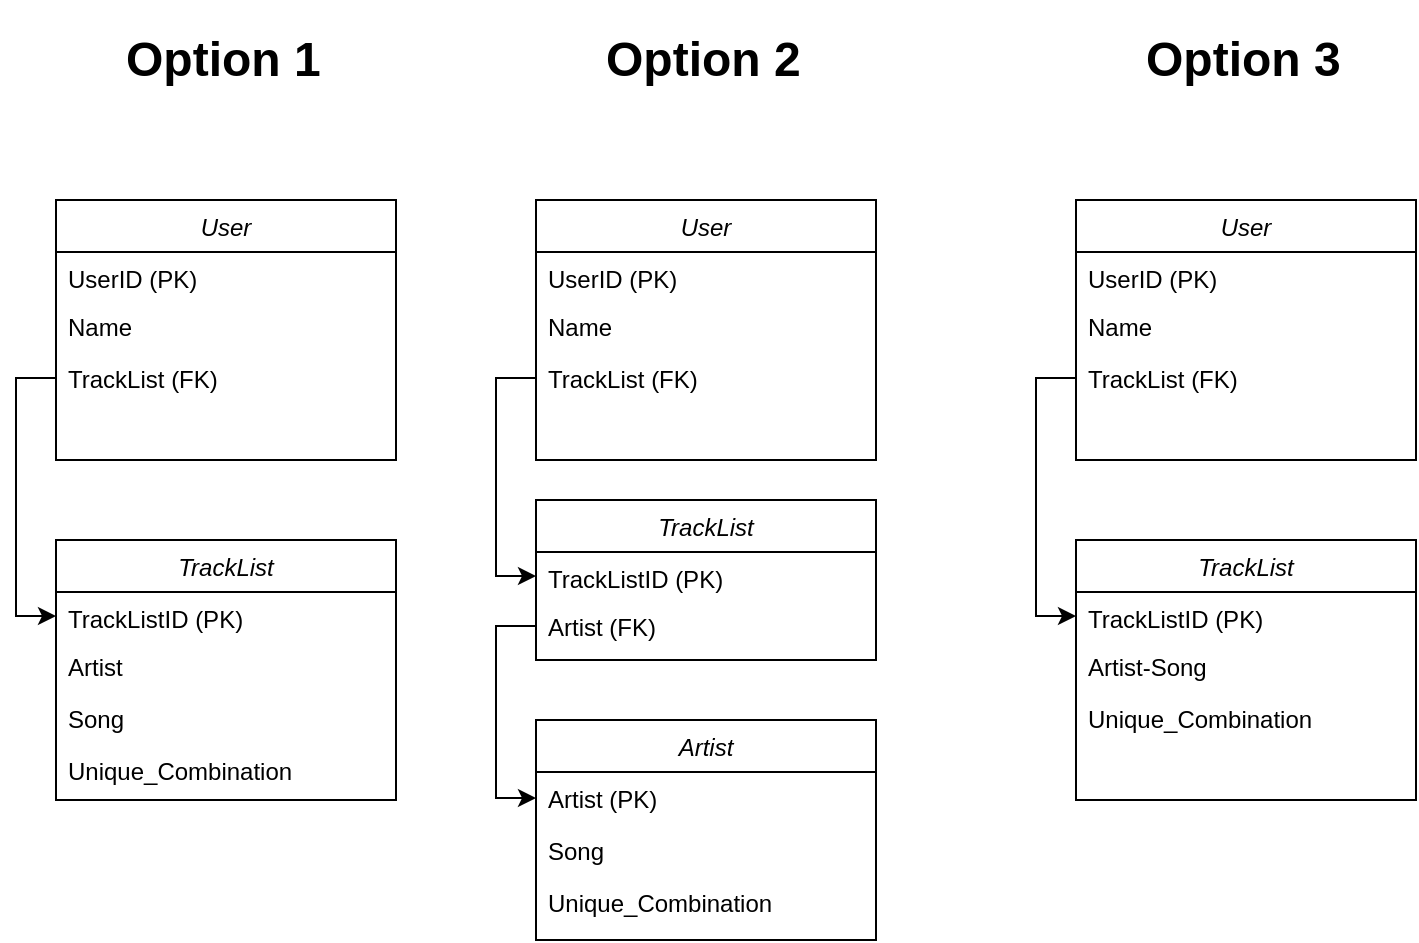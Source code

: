 <mxfile version="14.6.13" type="device"><diagram id="C5RBs43oDa-KdzZeNtuy" name="Page-1"><mxGraphModel dx="1422" dy="822" grid="1" gridSize="10" guides="1" tooltips="1" connect="1" arrows="1" fold="1" page="1" pageScale="1" pageWidth="827" pageHeight="1169" math="0" shadow="0"><root><mxCell id="WIyWlLk6GJQsqaUBKTNV-0"/><mxCell id="WIyWlLk6GJQsqaUBKTNV-1" parent="WIyWlLk6GJQsqaUBKTNV-0"/><mxCell id="zkfFHV4jXpPFQw0GAbJ--0" value="User" style="swimlane;fontStyle=2;align=center;verticalAlign=top;childLayout=stackLayout;horizontal=1;startSize=26;horizontalStack=0;resizeParent=1;resizeLast=0;collapsible=1;marginBottom=0;rounded=0;shadow=0;strokeWidth=1;" parent="WIyWlLk6GJQsqaUBKTNV-1" vertex="1"><mxGeometry x="90" y="110" width="170" height="130" as="geometry"><mxRectangle x="230" y="140" width="160" height="26" as="alternateBounds"/></mxGeometry></mxCell><mxCell id="zkfFHV4jXpPFQw0GAbJ--5" value="UserID (PK)" style="text;align=left;verticalAlign=top;spacingLeft=4;spacingRight=4;overflow=hidden;rotatable=0;points=[[0,0.5],[1,0.5]];portConstraint=eastwest;" parent="zkfFHV4jXpPFQw0GAbJ--0" vertex="1"><mxGeometry y="26" width="170" height="24" as="geometry"/></mxCell><mxCell id="zkfFHV4jXpPFQw0GAbJ--1" value="Name" style="text;align=left;verticalAlign=top;spacingLeft=4;spacingRight=4;overflow=hidden;rotatable=0;points=[[0,0.5],[1,0.5]];portConstraint=eastwest;" parent="zkfFHV4jXpPFQw0GAbJ--0" vertex="1"><mxGeometry y="50" width="170" height="26" as="geometry"/></mxCell><mxCell id="zkfFHV4jXpPFQw0GAbJ--2" value="TrackList (FK)" style="text;align=left;verticalAlign=top;spacingLeft=4;spacingRight=4;overflow=hidden;rotatable=0;points=[[0,0.5],[1,0.5]];portConstraint=eastwest;rounded=0;shadow=0;html=0;" parent="zkfFHV4jXpPFQw0GAbJ--0" vertex="1"><mxGeometry y="76" width="170" height="26" as="geometry"/></mxCell><mxCell id="4hcoEb0Vcpeq4JLOqp94-1" value="TrackList" style="swimlane;fontStyle=2;align=center;verticalAlign=top;childLayout=stackLayout;horizontal=1;startSize=26;horizontalStack=0;resizeParent=1;resizeLast=0;collapsible=1;marginBottom=0;rounded=0;shadow=0;strokeWidth=1;" vertex="1" parent="WIyWlLk6GJQsqaUBKTNV-1"><mxGeometry x="90" y="280" width="170" height="130" as="geometry"><mxRectangle x="230" y="140" width="160" height="26" as="alternateBounds"/></mxGeometry></mxCell><mxCell id="4hcoEb0Vcpeq4JLOqp94-2" value="TrackListID (PK)" style="text;align=left;verticalAlign=top;spacingLeft=4;spacingRight=4;overflow=hidden;rotatable=0;points=[[0,0.5],[1,0.5]];portConstraint=eastwest;" vertex="1" parent="4hcoEb0Vcpeq4JLOqp94-1"><mxGeometry y="26" width="170" height="24" as="geometry"/></mxCell><mxCell id="4hcoEb0Vcpeq4JLOqp94-3" value="Artist" style="text;align=left;verticalAlign=top;spacingLeft=4;spacingRight=4;overflow=hidden;rotatable=0;points=[[0,0.5],[1,0.5]];portConstraint=eastwest;" vertex="1" parent="4hcoEb0Vcpeq4JLOqp94-1"><mxGeometry y="50" width="170" height="26" as="geometry"/></mxCell><mxCell id="4hcoEb0Vcpeq4JLOqp94-4" value="Song" style="text;align=left;verticalAlign=top;spacingLeft=4;spacingRight=4;overflow=hidden;rotatable=0;points=[[0,0.5],[1,0.5]];portConstraint=eastwest;rounded=0;shadow=0;html=0;" vertex="1" parent="4hcoEb0Vcpeq4JLOqp94-1"><mxGeometry y="76" width="170" height="26" as="geometry"/></mxCell><mxCell id="4hcoEb0Vcpeq4JLOqp94-37" value="Unique_Combination" style="text;align=left;verticalAlign=top;spacingLeft=4;spacingRight=4;overflow=hidden;rotatable=0;points=[[0,0.5],[1,0.5]];portConstraint=eastwest;" vertex="1" parent="4hcoEb0Vcpeq4JLOqp94-1"><mxGeometry y="102" width="170" height="26" as="geometry"/></mxCell><mxCell id="4hcoEb0Vcpeq4JLOqp94-5" style="edgeStyle=orthogonalEdgeStyle;rounded=0;orthogonalLoop=1;jettySize=auto;html=1;exitX=0;exitY=0.5;exitDx=0;exitDy=0;entryX=0;entryY=0.5;entryDx=0;entryDy=0;" edge="1" parent="WIyWlLk6GJQsqaUBKTNV-1" source="zkfFHV4jXpPFQw0GAbJ--2" target="4hcoEb0Vcpeq4JLOqp94-2"><mxGeometry relative="1" as="geometry"/></mxCell><mxCell id="4hcoEb0Vcpeq4JLOqp94-6" value="User" style="swimlane;fontStyle=2;align=center;verticalAlign=top;childLayout=stackLayout;horizontal=1;startSize=26;horizontalStack=0;resizeParent=1;resizeLast=0;collapsible=1;marginBottom=0;rounded=0;shadow=0;strokeWidth=1;" vertex="1" parent="WIyWlLk6GJQsqaUBKTNV-1"><mxGeometry x="330" y="110" width="170" height="130" as="geometry"><mxRectangle x="230" y="140" width="160" height="26" as="alternateBounds"/></mxGeometry></mxCell><mxCell id="4hcoEb0Vcpeq4JLOqp94-7" value="UserID (PK)" style="text;align=left;verticalAlign=top;spacingLeft=4;spacingRight=4;overflow=hidden;rotatable=0;points=[[0,0.5],[1,0.5]];portConstraint=eastwest;" vertex="1" parent="4hcoEb0Vcpeq4JLOqp94-6"><mxGeometry y="26" width="170" height="24" as="geometry"/></mxCell><mxCell id="4hcoEb0Vcpeq4JLOqp94-8" value="Name" style="text;align=left;verticalAlign=top;spacingLeft=4;spacingRight=4;overflow=hidden;rotatable=0;points=[[0,0.5],[1,0.5]];portConstraint=eastwest;" vertex="1" parent="4hcoEb0Vcpeq4JLOqp94-6"><mxGeometry y="50" width="170" height="26" as="geometry"/></mxCell><mxCell id="4hcoEb0Vcpeq4JLOqp94-9" value="TrackList (FK)" style="text;align=left;verticalAlign=top;spacingLeft=4;spacingRight=4;overflow=hidden;rotatable=0;points=[[0,0.5],[1,0.5]];portConstraint=eastwest;rounded=0;shadow=0;html=0;" vertex="1" parent="4hcoEb0Vcpeq4JLOqp94-6"><mxGeometry y="76" width="170" height="26" as="geometry"/></mxCell><mxCell id="4hcoEb0Vcpeq4JLOqp94-10" value="TrackList" style="swimlane;fontStyle=2;align=center;verticalAlign=top;childLayout=stackLayout;horizontal=1;startSize=26;horizontalStack=0;resizeParent=1;resizeLast=0;collapsible=1;marginBottom=0;rounded=0;shadow=0;strokeWidth=1;" vertex="1" parent="WIyWlLk6GJQsqaUBKTNV-1"><mxGeometry x="330" y="260" width="170" height="80" as="geometry"><mxRectangle x="230" y="140" width="160" height="26" as="alternateBounds"/></mxGeometry></mxCell><mxCell id="4hcoEb0Vcpeq4JLOqp94-11" value="TrackListID (PK)" style="text;align=left;verticalAlign=top;spacingLeft=4;spacingRight=4;overflow=hidden;rotatable=0;points=[[0,0.5],[1,0.5]];portConstraint=eastwest;" vertex="1" parent="4hcoEb0Vcpeq4JLOqp94-10"><mxGeometry y="26" width="170" height="24" as="geometry"/></mxCell><mxCell id="4hcoEb0Vcpeq4JLOqp94-12" value="Artist (FK)" style="text;align=left;verticalAlign=top;spacingLeft=4;spacingRight=4;overflow=hidden;rotatable=0;points=[[0,0.5],[1,0.5]];portConstraint=eastwest;" vertex="1" parent="4hcoEb0Vcpeq4JLOqp94-10"><mxGeometry y="50" width="170" height="26" as="geometry"/></mxCell><mxCell id="4hcoEb0Vcpeq4JLOqp94-14" style="edgeStyle=orthogonalEdgeStyle;rounded=0;orthogonalLoop=1;jettySize=auto;html=1;exitX=0;exitY=0.5;exitDx=0;exitDy=0;entryX=0;entryY=0.5;entryDx=0;entryDy=0;" edge="1" parent="WIyWlLk6GJQsqaUBKTNV-1" source="4hcoEb0Vcpeq4JLOqp94-9" target="4hcoEb0Vcpeq4JLOqp94-11"><mxGeometry relative="1" as="geometry"/></mxCell><mxCell id="4hcoEb0Vcpeq4JLOqp94-15" value="Artist" style="swimlane;fontStyle=2;align=center;verticalAlign=top;childLayout=stackLayout;horizontal=1;startSize=26;horizontalStack=0;resizeParent=1;resizeLast=0;collapsible=1;marginBottom=0;rounded=0;shadow=0;strokeWidth=1;" vertex="1" parent="WIyWlLk6GJQsqaUBKTNV-1"><mxGeometry x="330" y="370" width="170" height="110" as="geometry"><mxRectangle x="230" y="140" width="160" height="26" as="alternateBounds"/></mxGeometry></mxCell><mxCell id="4hcoEb0Vcpeq4JLOqp94-19" value="Artist (PK)" style="text;align=left;verticalAlign=top;spacingLeft=4;spacingRight=4;overflow=hidden;rotatable=0;points=[[0,0.5],[1,0.5]];portConstraint=eastwest;" vertex="1" parent="4hcoEb0Vcpeq4JLOqp94-15"><mxGeometry y="26" width="170" height="26" as="geometry"/></mxCell><mxCell id="4hcoEb0Vcpeq4JLOqp94-18" value="Song" style="text;align=left;verticalAlign=top;spacingLeft=4;spacingRight=4;overflow=hidden;rotatable=0;points=[[0,0.5],[1,0.5]];portConstraint=eastwest;rounded=0;shadow=0;html=0;" vertex="1" parent="4hcoEb0Vcpeq4JLOqp94-15"><mxGeometry y="52" width="170" height="26" as="geometry"/></mxCell><mxCell id="4hcoEb0Vcpeq4JLOqp94-38" value="Unique_Combination" style="text;align=left;verticalAlign=top;spacingLeft=4;spacingRight=4;overflow=hidden;rotatable=0;points=[[0,0.5],[1,0.5]];portConstraint=eastwest;" vertex="1" parent="4hcoEb0Vcpeq4JLOqp94-15"><mxGeometry y="78" width="170" height="26" as="geometry"/></mxCell><mxCell id="4hcoEb0Vcpeq4JLOqp94-20" style="edgeStyle=orthogonalEdgeStyle;rounded=0;orthogonalLoop=1;jettySize=auto;html=1;exitX=0;exitY=0.5;exitDx=0;exitDy=0;entryX=0;entryY=0.5;entryDx=0;entryDy=0;" edge="1" parent="WIyWlLk6GJQsqaUBKTNV-1" source="4hcoEb0Vcpeq4JLOqp94-12" target="4hcoEb0Vcpeq4JLOqp94-19"><mxGeometry relative="1" as="geometry"/></mxCell><object label="&lt;h1&gt;Option 1&lt;/h1&gt;" id="4hcoEb0Vcpeq4JLOqp94-24"><mxCell style="text;html=1;strokeColor=none;fillColor=none;spacing=5;spacingTop=-20;whiteSpace=wrap;overflow=hidden;rounded=0;" vertex="1" parent="WIyWlLk6GJQsqaUBKTNV-1"><mxGeometry x="120" y="20" width="110" height="40" as="geometry"/></mxCell></object><object label="&lt;h1&gt;Option 2&lt;/h1&gt;" id="4hcoEb0Vcpeq4JLOqp94-25"><mxCell style="text;html=1;strokeColor=none;fillColor=none;spacing=5;spacingTop=-20;whiteSpace=wrap;overflow=hidden;rounded=0;" vertex="1" parent="WIyWlLk6GJQsqaUBKTNV-1"><mxGeometry x="360" y="20" width="110" height="40" as="geometry"/></mxCell></object><mxCell id="4hcoEb0Vcpeq4JLOqp94-26" value="User" style="swimlane;fontStyle=2;align=center;verticalAlign=top;childLayout=stackLayout;horizontal=1;startSize=26;horizontalStack=0;resizeParent=1;resizeLast=0;collapsible=1;marginBottom=0;rounded=0;shadow=0;strokeWidth=1;" vertex="1" parent="WIyWlLk6GJQsqaUBKTNV-1"><mxGeometry x="600" y="110" width="170" height="130" as="geometry"><mxRectangle x="230" y="140" width="160" height="26" as="alternateBounds"/></mxGeometry></mxCell><mxCell id="4hcoEb0Vcpeq4JLOqp94-27" value="UserID (PK)" style="text;align=left;verticalAlign=top;spacingLeft=4;spacingRight=4;overflow=hidden;rotatable=0;points=[[0,0.5],[1,0.5]];portConstraint=eastwest;" vertex="1" parent="4hcoEb0Vcpeq4JLOqp94-26"><mxGeometry y="26" width="170" height="24" as="geometry"/></mxCell><mxCell id="4hcoEb0Vcpeq4JLOqp94-28" value="Name" style="text;align=left;verticalAlign=top;spacingLeft=4;spacingRight=4;overflow=hidden;rotatable=0;points=[[0,0.5],[1,0.5]];portConstraint=eastwest;" vertex="1" parent="4hcoEb0Vcpeq4JLOqp94-26"><mxGeometry y="50" width="170" height="26" as="geometry"/></mxCell><mxCell id="4hcoEb0Vcpeq4JLOqp94-29" value="TrackList (FK)" style="text;align=left;verticalAlign=top;spacingLeft=4;spacingRight=4;overflow=hidden;rotatable=0;points=[[0,0.5],[1,0.5]];portConstraint=eastwest;rounded=0;shadow=0;html=0;" vertex="1" parent="4hcoEb0Vcpeq4JLOqp94-26"><mxGeometry y="76" width="170" height="26" as="geometry"/></mxCell><mxCell id="4hcoEb0Vcpeq4JLOqp94-30" value="TrackList" style="swimlane;fontStyle=2;align=center;verticalAlign=top;childLayout=stackLayout;horizontal=1;startSize=26;horizontalStack=0;resizeParent=1;resizeLast=0;collapsible=1;marginBottom=0;rounded=0;shadow=0;strokeWidth=1;" vertex="1" parent="WIyWlLk6GJQsqaUBKTNV-1"><mxGeometry x="600" y="280" width="170" height="130" as="geometry"><mxRectangle x="230" y="140" width="160" height="26" as="alternateBounds"/></mxGeometry></mxCell><mxCell id="4hcoEb0Vcpeq4JLOqp94-31" value="TrackListID (PK)" style="text;align=left;verticalAlign=top;spacingLeft=4;spacingRight=4;overflow=hidden;rotatable=0;points=[[0,0.5],[1,0.5]];portConstraint=eastwest;" vertex="1" parent="4hcoEb0Vcpeq4JLOqp94-30"><mxGeometry y="26" width="170" height="24" as="geometry"/></mxCell><mxCell id="4hcoEb0Vcpeq4JLOqp94-32" value="Artist-Song" style="text;align=left;verticalAlign=top;spacingLeft=4;spacingRight=4;overflow=hidden;rotatable=0;points=[[0,0.5],[1,0.5]];portConstraint=eastwest;" vertex="1" parent="4hcoEb0Vcpeq4JLOqp94-30"><mxGeometry y="50" width="170" height="26" as="geometry"/></mxCell><mxCell id="4hcoEb0Vcpeq4JLOqp94-36" value="Unique_Combination" style="text;align=left;verticalAlign=top;spacingLeft=4;spacingRight=4;overflow=hidden;rotatable=0;points=[[0,0.5],[1,0.5]];portConstraint=eastwest;" vertex="1" parent="4hcoEb0Vcpeq4JLOqp94-30"><mxGeometry y="76" width="170" height="26" as="geometry"/></mxCell><mxCell id="4hcoEb0Vcpeq4JLOqp94-34" style="edgeStyle=orthogonalEdgeStyle;rounded=0;orthogonalLoop=1;jettySize=auto;html=1;exitX=0;exitY=0.5;exitDx=0;exitDy=0;entryX=0;entryY=0.5;entryDx=0;entryDy=0;" edge="1" parent="WIyWlLk6GJQsqaUBKTNV-1" source="4hcoEb0Vcpeq4JLOqp94-29" target="4hcoEb0Vcpeq4JLOqp94-31"><mxGeometry relative="1" as="geometry"/></mxCell><object label="&lt;h1&gt;Option 3&lt;/h1&gt;" id="4hcoEb0Vcpeq4JLOqp94-35"><mxCell style="text;html=1;strokeColor=none;fillColor=none;spacing=5;spacingTop=-20;whiteSpace=wrap;overflow=hidden;rounded=0;" vertex="1" parent="WIyWlLk6GJQsqaUBKTNV-1"><mxGeometry x="630" y="20" width="110" height="40" as="geometry"/></mxCell></object></root></mxGraphModel></diagram></mxfile>